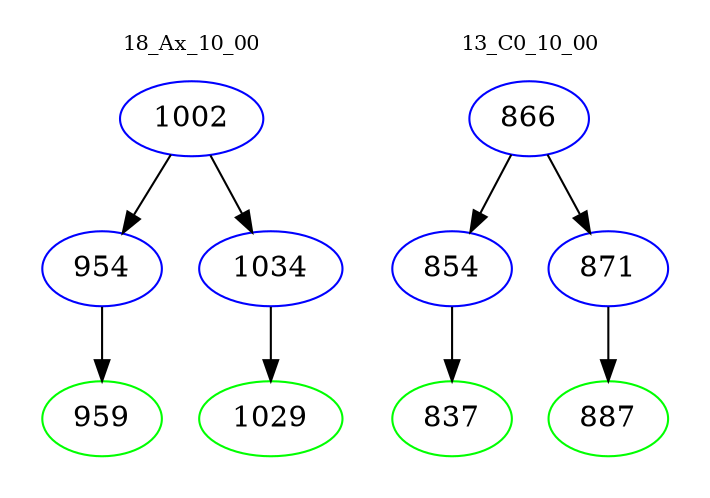 digraph{
subgraph cluster_0 {
color = white
label = "18_Ax_10_00";
fontsize=10;
T0_1002 [label="1002", color="blue"]
T0_1002 -> T0_954 [color="black"]
T0_954 [label="954", color="blue"]
T0_954 -> T0_959 [color="black"]
T0_959 [label="959", color="green"]
T0_1002 -> T0_1034 [color="black"]
T0_1034 [label="1034", color="blue"]
T0_1034 -> T0_1029 [color="black"]
T0_1029 [label="1029", color="green"]
}
subgraph cluster_1 {
color = white
label = "13_C0_10_00";
fontsize=10;
T1_866 [label="866", color="blue"]
T1_866 -> T1_854 [color="black"]
T1_854 [label="854", color="blue"]
T1_854 -> T1_837 [color="black"]
T1_837 [label="837", color="green"]
T1_866 -> T1_871 [color="black"]
T1_871 [label="871", color="blue"]
T1_871 -> T1_887 [color="black"]
T1_887 [label="887", color="green"]
}
}
